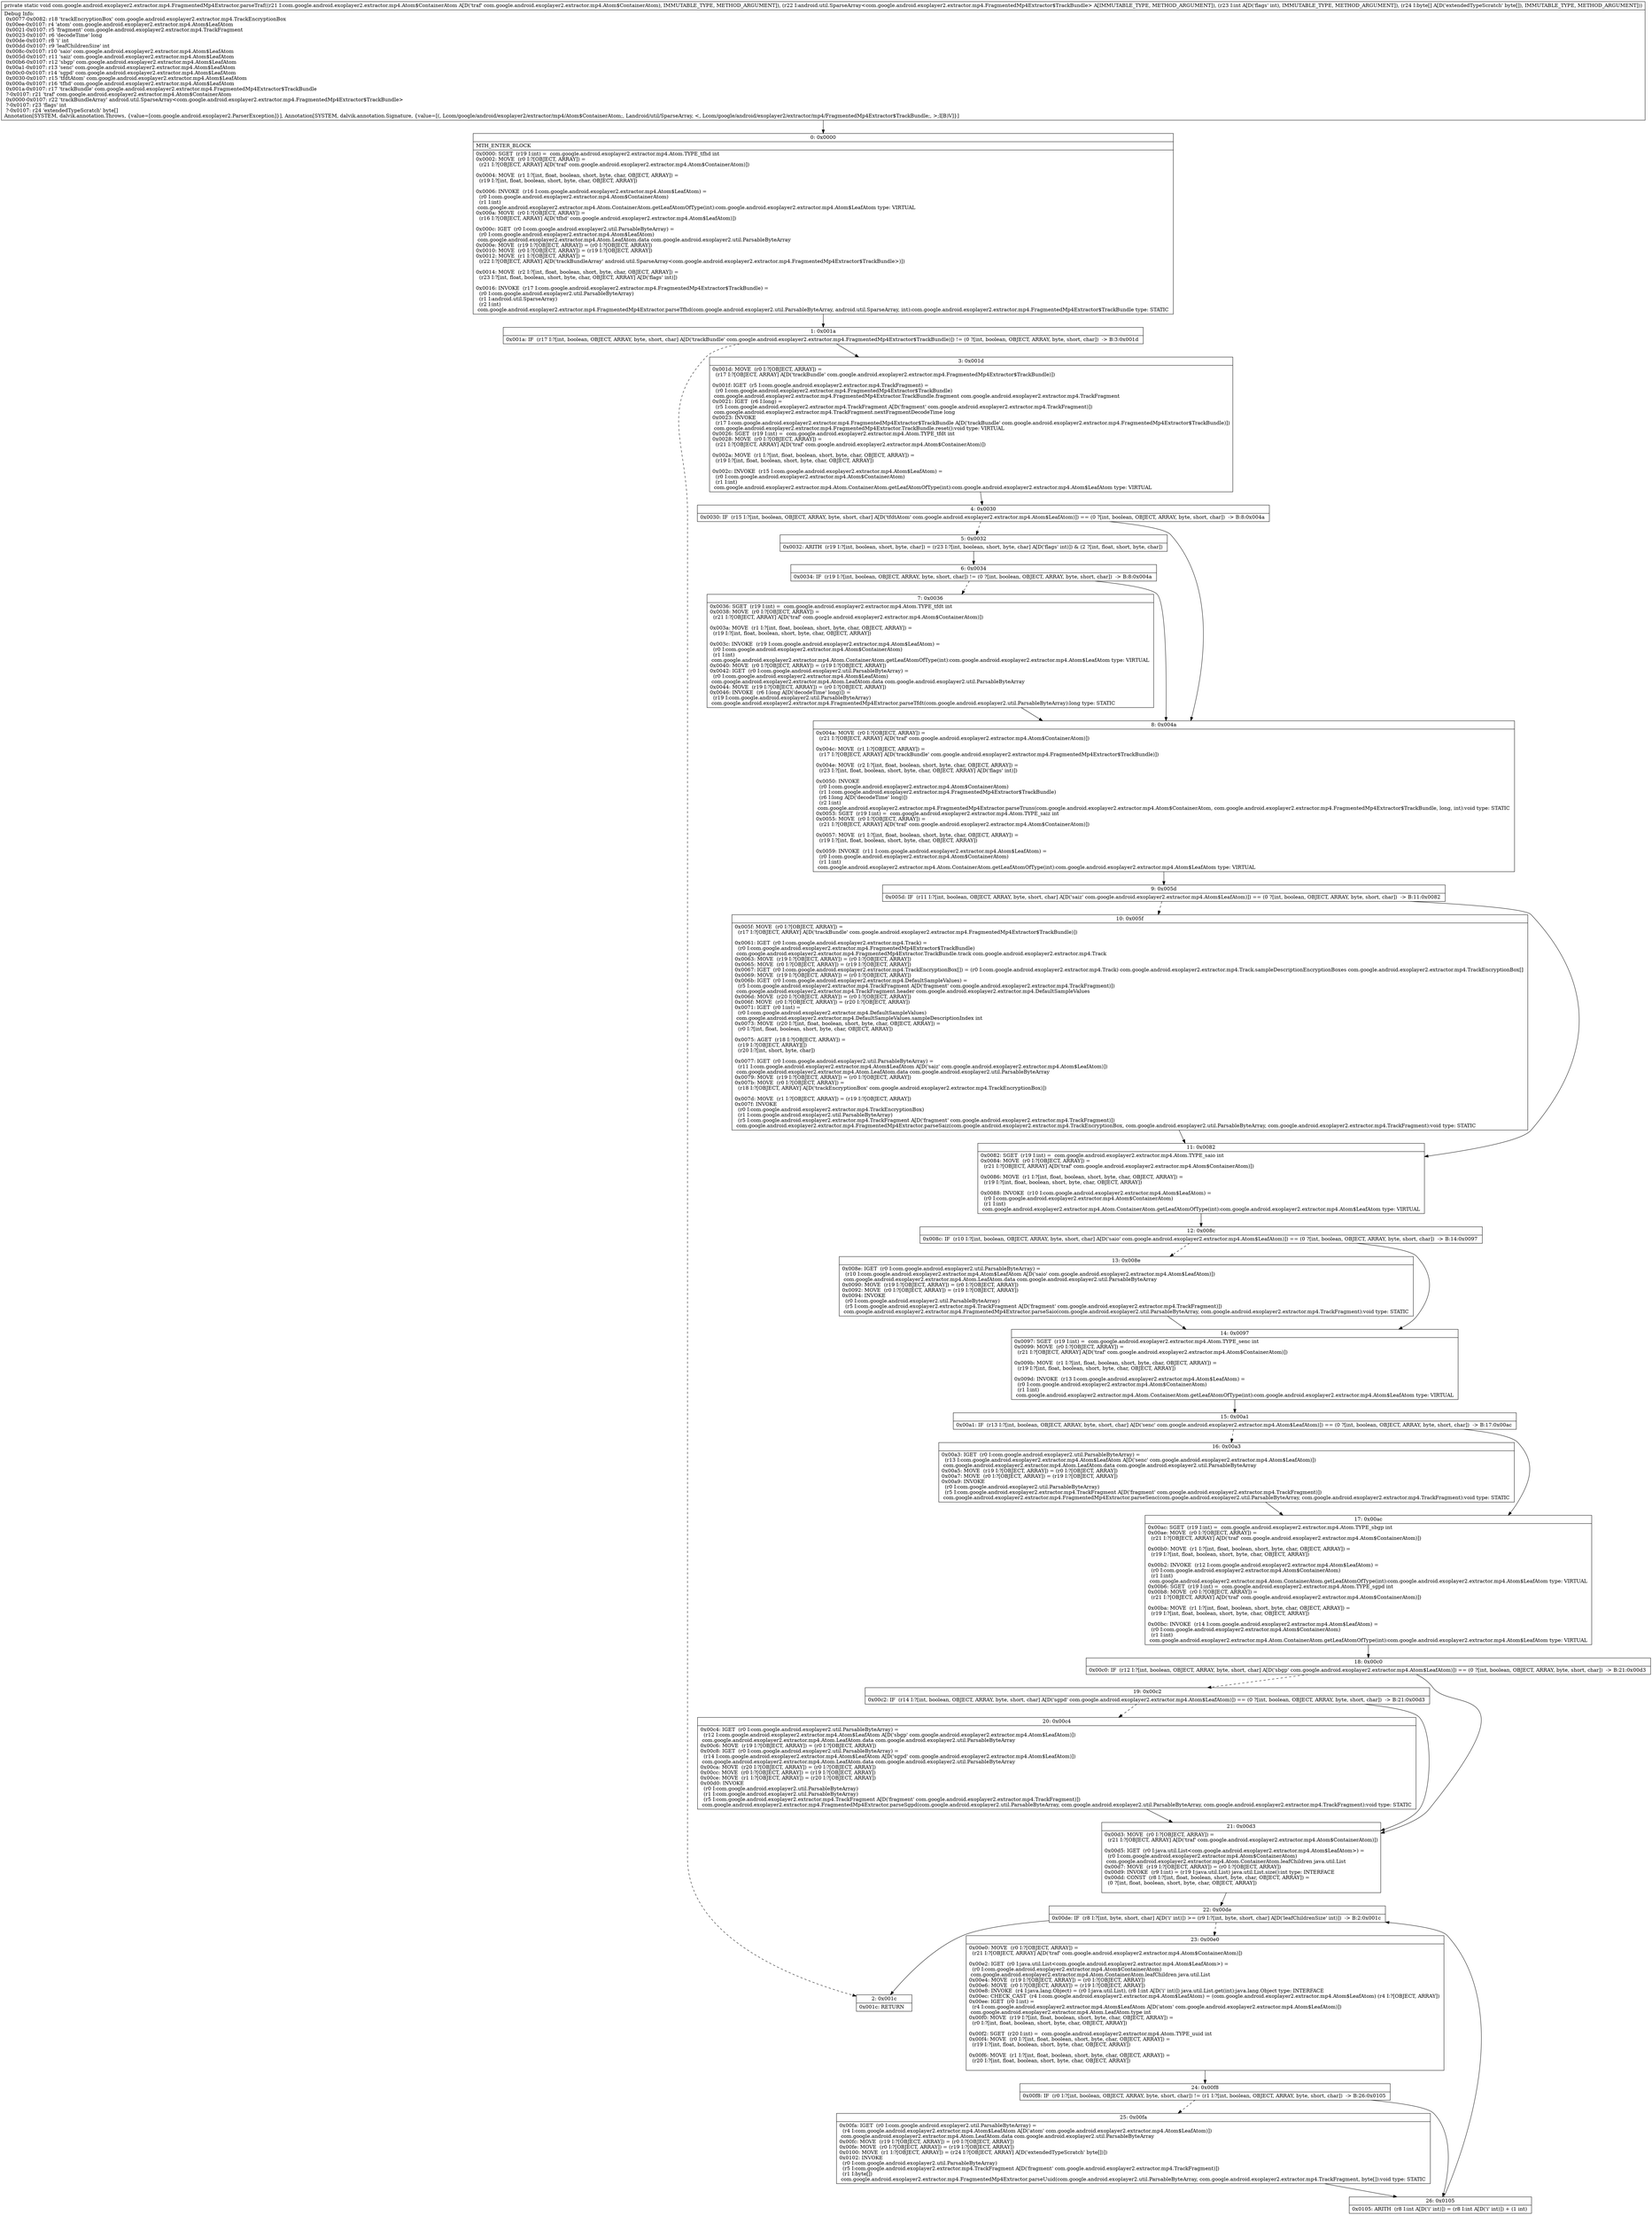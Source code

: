 digraph "CFG forcom.google.android.exoplayer2.extractor.mp4.FragmentedMp4Extractor.parseTraf(Lcom\/google\/android\/exoplayer2\/extractor\/mp4\/Atom$ContainerAtom;Landroid\/util\/SparseArray;I[B)V" {
Node_0 [shape=record,label="{0\:\ 0x0000|MTH_ENTER_BLOCK\l|0x0000: SGET  (r19 I:int) =  com.google.android.exoplayer2.extractor.mp4.Atom.TYPE_tfhd int \l0x0002: MOVE  (r0 I:?[OBJECT, ARRAY]) = \l  (r21 I:?[OBJECT, ARRAY] A[D('traf' com.google.android.exoplayer2.extractor.mp4.Atom$ContainerAtom)])\l \l0x0004: MOVE  (r1 I:?[int, float, boolean, short, byte, char, OBJECT, ARRAY]) = \l  (r19 I:?[int, float, boolean, short, byte, char, OBJECT, ARRAY])\l \l0x0006: INVOKE  (r16 I:com.google.android.exoplayer2.extractor.mp4.Atom$LeafAtom) = \l  (r0 I:com.google.android.exoplayer2.extractor.mp4.Atom$ContainerAtom)\l  (r1 I:int)\l com.google.android.exoplayer2.extractor.mp4.Atom.ContainerAtom.getLeafAtomOfType(int):com.google.android.exoplayer2.extractor.mp4.Atom$LeafAtom type: VIRTUAL \l0x000a: MOVE  (r0 I:?[OBJECT, ARRAY]) = \l  (r16 I:?[OBJECT, ARRAY] A[D('tfhd' com.google.android.exoplayer2.extractor.mp4.Atom$LeafAtom)])\l \l0x000c: IGET  (r0 I:com.google.android.exoplayer2.util.ParsableByteArray) = \l  (r0 I:com.google.android.exoplayer2.extractor.mp4.Atom$LeafAtom)\l com.google.android.exoplayer2.extractor.mp4.Atom.LeafAtom.data com.google.android.exoplayer2.util.ParsableByteArray \l0x000e: MOVE  (r19 I:?[OBJECT, ARRAY]) = (r0 I:?[OBJECT, ARRAY]) \l0x0010: MOVE  (r0 I:?[OBJECT, ARRAY]) = (r19 I:?[OBJECT, ARRAY]) \l0x0012: MOVE  (r1 I:?[OBJECT, ARRAY]) = \l  (r22 I:?[OBJECT, ARRAY] A[D('trackBundleArray' android.util.SparseArray\<com.google.android.exoplayer2.extractor.mp4.FragmentedMp4Extractor$TrackBundle\>)])\l \l0x0014: MOVE  (r2 I:?[int, float, boolean, short, byte, char, OBJECT, ARRAY]) = \l  (r23 I:?[int, float, boolean, short, byte, char, OBJECT, ARRAY] A[D('flags' int)])\l \l0x0016: INVOKE  (r17 I:com.google.android.exoplayer2.extractor.mp4.FragmentedMp4Extractor$TrackBundle) = \l  (r0 I:com.google.android.exoplayer2.util.ParsableByteArray)\l  (r1 I:android.util.SparseArray)\l  (r2 I:int)\l com.google.android.exoplayer2.extractor.mp4.FragmentedMp4Extractor.parseTfhd(com.google.android.exoplayer2.util.ParsableByteArray, android.util.SparseArray, int):com.google.android.exoplayer2.extractor.mp4.FragmentedMp4Extractor$TrackBundle type: STATIC \l}"];
Node_1 [shape=record,label="{1\:\ 0x001a|0x001a: IF  (r17 I:?[int, boolean, OBJECT, ARRAY, byte, short, char] A[D('trackBundle' com.google.android.exoplayer2.extractor.mp4.FragmentedMp4Extractor$TrackBundle)]) != (0 ?[int, boolean, OBJECT, ARRAY, byte, short, char])  \-\> B:3:0x001d \l}"];
Node_2 [shape=record,label="{2\:\ 0x001c|0x001c: RETURN   \l}"];
Node_3 [shape=record,label="{3\:\ 0x001d|0x001d: MOVE  (r0 I:?[OBJECT, ARRAY]) = \l  (r17 I:?[OBJECT, ARRAY] A[D('trackBundle' com.google.android.exoplayer2.extractor.mp4.FragmentedMp4Extractor$TrackBundle)])\l \l0x001f: IGET  (r5 I:com.google.android.exoplayer2.extractor.mp4.TrackFragment) = \l  (r0 I:com.google.android.exoplayer2.extractor.mp4.FragmentedMp4Extractor$TrackBundle)\l com.google.android.exoplayer2.extractor.mp4.FragmentedMp4Extractor.TrackBundle.fragment com.google.android.exoplayer2.extractor.mp4.TrackFragment \l0x0021: IGET  (r6 I:long) = \l  (r5 I:com.google.android.exoplayer2.extractor.mp4.TrackFragment A[D('fragment' com.google.android.exoplayer2.extractor.mp4.TrackFragment)])\l com.google.android.exoplayer2.extractor.mp4.TrackFragment.nextFragmentDecodeTime long \l0x0023: INVOKE  \l  (r17 I:com.google.android.exoplayer2.extractor.mp4.FragmentedMp4Extractor$TrackBundle A[D('trackBundle' com.google.android.exoplayer2.extractor.mp4.FragmentedMp4Extractor$TrackBundle)])\l com.google.android.exoplayer2.extractor.mp4.FragmentedMp4Extractor.TrackBundle.reset():void type: VIRTUAL \l0x0026: SGET  (r19 I:int) =  com.google.android.exoplayer2.extractor.mp4.Atom.TYPE_tfdt int \l0x0028: MOVE  (r0 I:?[OBJECT, ARRAY]) = \l  (r21 I:?[OBJECT, ARRAY] A[D('traf' com.google.android.exoplayer2.extractor.mp4.Atom$ContainerAtom)])\l \l0x002a: MOVE  (r1 I:?[int, float, boolean, short, byte, char, OBJECT, ARRAY]) = \l  (r19 I:?[int, float, boolean, short, byte, char, OBJECT, ARRAY])\l \l0x002c: INVOKE  (r15 I:com.google.android.exoplayer2.extractor.mp4.Atom$LeafAtom) = \l  (r0 I:com.google.android.exoplayer2.extractor.mp4.Atom$ContainerAtom)\l  (r1 I:int)\l com.google.android.exoplayer2.extractor.mp4.Atom.ContainerAtom.getLeafAtomOfType(int):com.google.android.exoplayer2.extractor.mp4.Atom$LeafAtom type: VIRTUAL \l}"];
Node_4 [shape=record,label="{4\:\ 0x0030|0x0030: IF  (r15 I:?[int, boolean, OBJECT, ARRAY, byte, short, char] A[D('tfdtAtom' com.google.android.exoplayer2.extractor.mp4.Atom$LeafAtom)]) == (0 ?[int, boolean, OBJECT, ARRAY, byte, short, char])  \-\> B:8:0x004a \l}"];
Node_5 [shape=record,label="{5\:\ 0x0032|0x0032: ARITH  (r19 I:?[int, boolean, short, byte, char]) = (r23 I:?[int, boolean, short, byte, char] A[D('flags' int)]) & (2 ?[int, float, short, byte, char]) \l}"];
Node_6 [shape=record,label="{6\:\ 0x0034|0x0034: IF  (r19 I:?[int, boolean, OBJECT, ARRAY, byte, short, char]) != (0 ?[int, boolean, OBJECT, ARRAY, byte, short, char])  \-\> B:8:0x004a \l}"];
Node_7 [shape=record,label="{7\:\ 0x0036|0x0036: SGET  (r19 I:int) =  com.google.android.exoplayer2.extractor.mp4.Atom.TYPE_tfdt int \l0x0038: MOVE  (r0 I:?[OBJECT, ARRAY]) = \l  (r21 I:?[OBJECT, ARRAY] A[D('traf' com.google.android.exoplayer2.extractor.mp4.Atom$ContainerAtom)])\l \l0x003a: MOVE  (r1 I:?[int, float, boolean, short, byte, char, OBJECT, ARRAY]) = \l  (r19 I:?[int, float, boolean, short, byte, char, OBJECT, ARRAY])\l \l0x003c: INVOKE  (r19 I:com.google.android.exoplayer2.extractor.mp4.Atom$LeafAtom) = \l  (r0 I:com.google.android.exoplayer2.extractor.mp4.Atom$ContainerAtom)\l  (r1 I:int)\l com.google.android.exoplayer2.extractor.mp4.Atom.ContainerAtom.getLeafAtomOfType(int):com.google.android.exoplayer2.extractor.mp4.Atom$LeafAtom type: VIRTUAL \l0x0040: MOVE  (r0 I:?[OBJECT, ARRAY]) = (r19 I:?[OBJECT, ARRAY]) \l0x0042: IGET  (r0 I:com.google.android.exoplayer2.util.ParsableByteArray) = \l  (r0 I:com.google.android.exoplayer2.extractor.mp4.Atom$LeafAtom)\l com.google.android.exoplayer2.extractor.mp4.Atom.LeafAtom.data com.google.android.exoplayer2.util.ParsableByteArray \l0x0044: MOVE  (r19 I:?[OBJECT, ARRAY]) = (r0 I:?[OBJECT, ARRAY]) \l0x0046: INVOKE  (r6 I:long A[D('decodeTime' long)]) = \l  (r19 I:com.google.android.exoplayer2.util.ParsableByteArray)\l com.google.android.exoplayer2.extractor.mp4.FragmentedMp4Extractor.parseTfdt(com.google.android.exoplayer2.util.ParsableByteArray):long type: STATIC \l}"];
Node_8 [shape=record,label="{8\:\ 0x004a|0x004a: MOVE  (r0 I:?[OBJECT, ARRAY]) = \l  (r21 I:?[OBJECT, ARRAY] A[D('traf' com.google.android.exoplayer2.extractor.mp4.Atom$ContainerAtom)])\l \l0x004c: MOVE  (r1 I:?[OBJECT, ARRAY]) = \l  (r17 I:?[OBJECT, ARRAY] A[D('trackBundle' com.google.android.exoplayer2.extractor.mp4.FragmentedMp4Extractor$TrackBundle)])\l \l0x004e: MOVE  (r2 I:?[int, float, boolean, short, byte, char, OBJECT, ARRAY]) = \l  (r23 I:?[int, float, boolean, short, byte, char, OBJECT, ARRAY] A[D('flags' int)])\l \l0x0050: INVOKE  \l  (r0 I:com.google.android.exoplayer2.extractor.mp4.Atom$ContainerAtom)\l  (r1 I:com.google.android.exoplayer2.extractor.mp4.FragmentedMp4Extractor$TrackBundle)\l  (r6 I:long A[D('decodeTime' long)])\l  (r2 I:int)\l com.google.android.exoplayer2.extractor.mp4.FragmentedMp4Extractor.parseTruns(com.google.android.exoplayer2.extractor.mp4.Atom$ContainerAtom, com.google.android.exoplayer2.extractor.mp4.FragmentedMp4Extractor$TrackBundle, long, int):void type: STATIC \l0x0053: SGET  (r19 I:int) =  com.google.android.exoplayer2.extractor.mp4.Atom.TYPE_saiz int \l0x0055: MOVE  (r0 I:?[OBJECT, ARRAY]) = \l  (r21 I:?[OBJECT, ARRAY] A[D('traf' com.google.android.exoplayer2.extractor.mp4.Atom$ContainerAtom)])\l \l0x0057: MOVE  (r1 I:?[int, float, boolean, short, byte, char, OBJECT, ARRAY]) = \l  (r19 I:?[int, float, boolean, short, byte, char, OBJECT, ARRAY])\l \l0x0059: INVOKE  (r11 I:com.google.android.exoplayer2.extractor.mp4.Atom$LeafAtom) = \l  (r0 I:com.google.android.exoplayer2.extractor.mp4.Atom$ContainerAtom)\l  (r1 I:int)\l com.google.android.exoplayer2.extractor.mp4.Atom.ContainerAtom.getLeafAtomOfType(int):com.google.android.exoplayer2.extractor.mp4.Atom$LeafAtom type: VIRTUAL \l}"];
Node_9 [shape=record,label="{9\:\ 0x005d|0x005d: IF  (r11 I:?[int, boolean, OBJECT, ARRAY, byte, short, char] A[D('saiz' com.google.android.exoplayer2.extractor.mp4.Atom$LeafAtom)]) == (0 ?[int, boolean, OBJECT, ARRAY, byte, short, char])  \-\> B:11:0x0082 \l}"];
Node_10 [shape=record,label="{10\:\ 0x005f|0x005f: MOVE  (r0 I:?[OBJECT, ARRAY]) = \l  (r17 I:?[OBJECT, ARRAY] A[D('trackBundle' com.google.android.exoplayer2.extractor.mp4.FragmentedMp4Extractor$TrackBundle)])\l \l0x0061: IGET  (r0 I:com.google.android.exoplayer2.extractor.mp4.Track) = \l  (r0 I:com.google.android.exoplayer2.extractor.mp4.FragmentedMp4Extractor$TrackBundle)\l com.google.android.exoplayer2.extractor.mp4.FragmentedMp4Extractor.TrackBundle.track com.google.android.exoplayer2.extractor.mp4.Track \l0x0063: MOVE  (r19 I:?[OBJECT, ARRAY]) = (r0 I:?[OBJECT, ARRAY]) \l0x0065: MOVE  (r0 I:?[OBJECT, ARRAY]) = (r19 I:?[OBJECT, ARRAY]) \l0x0067: IGET  (r0 I:com.google.android.exoplayer2.extractor.mp4.TrackEncryptionBox[]) = (r0 I:com.google.android.exoplayer2.extractor.mp4.Track) com.google.android.exoplayer2.extractor.mp4.Track.sampleDescriptionEncryptionBoxes com.google.android.exoplayer2.extractor.mp4.TrackEncryptionBox[] \l0x0069: MOVE  (r19 I:?[OBJECT, ARRAY]) = (r0 I:?[OBJECT, ARRAY]) \l0x006b: IGET  (r0 I:com.google.android.exoplayer2.extractor.mp4.DefaultSampleValues) = \l  (r5 I:com.google.android.exoplayer2.extractor.mp4.TrackFragment A[D('fragment' com.google.android.exoplayer2.extractor.mp4.TrackFragment)])\l com.google.android.exoplayer2.extractor.mp4.TrackFragment.header com.google.android.exoplayer2.extractor.mp4.DefaultSampleValues \l0x006d: MOVE  (r20 I:?[OBJECT, ARRAY]) = (r0 I:?[OBJECT, ARRAY]) \l0x006f: MOVE  (r0 I:?[OBJECT, ARRAY]) = (r20 I:?[OBJECT, ARRAY]) \l0x0071: IGET  (r0 I:int) = \l  (r0 I:com.google.android.exoplayer2.extractor.mp4.DefaultSampleValues)\l com.google.android.exoplayer2.extractor.mp4.DefaultSampleValues.sampleDescriptionIndex int \l0x0073: MOVE  (r20 I:?[int, float, boolean, short, byte, char, OBJECT, ARRAY]) = \l  (r0 I:?[int, float, boolean, short, byte, char, OBJECT, ARRAY])\l \l0x0075: AGET  (r18 I:?[OBJECT, ARRAY]) = \l  (r19 I:?[OBJECT, ARRAY][])\l  (r20 I:?[int, short, byte, char])\l \l0x0077: IGET  (r0 I:com.google.android.exoplayer2.util.ParsableByteArray) = \l  (r11 I:com.google.android.exoplayer2.extractor.mp4.Atom$LeafAtom A[D('saiz' com.google.android.exoplayer2.extractor.mp4.Atom$LeafAtom)])\l com.google.android.exoplayer2.extractor.mp4.Atom.LeafAtom.data com.google.android.exoplayer2.util.ParsableByteArray \l0x0079: MOVE  (r19 I:?[OBJECT, ARRAY]) = (r0 I:?[OBJECT, ARRAY]) \l0x007b: MOVE  (r0 I:?[OBJECT, ARRAY]) = \l  (r18 I:?[OBJECT, ARRAY] A[D('trackEncryptionBox' com.google.android.exoplayer2.extractor.mp4.TrackEncryptionBox)])\l \l0x007d: MOVE  (r1 I:?[OBJECT, ARRAY]) = (r19 I:?[OBJECT, ARRAY]) \l0x007f: INVOKE  \l  (r0 I:com.google.android.exoplayer2.extractor.mp4.TrackEncryptionBox)\l  (r1 I:com.google.android.exoplayer2.util.ParsableByteArray)\l  (r5 I:com.google.android.exoplayer2.extractor.mp4.TrackFragment A[D('fragment' com.google.android.exoplayer2.extractor.mp4.TrackFragment)])\l com.google.android.exoplayer2.extractor.mp4.FragmentedMp4Extractor.parseSaiz(com.google.android.exoplayer2.extractor.mp4.TrackEncryptionBox, com.google.android.exoplayer2.util.ParsableByteArray, com.google.android.exoplayer2.extractor.mp4.TrackFragment):void type: STATIC \l}"];
Node_11 [shape=record,label="{11\:\ 0x0082|0x0082: SGET  (r19 I:int) =  com.google.android.exoplayer2.extractor.mp4.Atom.TYPE_saio int \l0x0084: MOVE  (r0 I:?[OBJECT, ARRAY]) = \l  (r21 I:?[OBJECT, ARRAY] A[D('traf' com.google.android.exoplayer2.extractor.mp4.Atom$ContainerAtom)])\l \l0x0086: MOVE  (r1 I:?[int, float, boolean, short, byte, char, OBJECT, ARRAY]) = \l  (r19 I:?[int, float, boolean, short, byte, char, OBJECT, ARRAY])\l \l0x0088: INVOKE  (r10 I:com.google.android.exoplayer2.extractor.mp4.Atom$LeafAtom) = \l  (r0 I:com.google.android.exoplayer2.extractor.mp4.Atom$ContainerAtom)\l  (r1 I:int)\l com.google.android.exoplayer2.extractor.mp4.Atom.ContainerAtom.getLeafAtomOfType(int):com.google.android.exoplayer2.extractor.mp4.Atom$LeafAtom type: VIRTUAL \l}"];
Node_12 [shape=record,label="{12\:\ 0x008c|0x008c: IF  (r10 I:?[int, boolean, OBJECT, ARRAY, byte, short, char] A[D('saio' com.google.android.exoplayer2.extractor.mp4.Atom$LeafAtom)]) == (0 ?[int, boolean, OBJECT, ARRAY, byte, short, char])  \-\> B:14:0x0097 \l}"];
Node_13 [shape=record,label="{13\:\ 0x008e|0x008e: IGET  (r0 I:com.google.android.exoplayer2.util.ParsableByteArray) = \l  (r10 I:com.google.android.exoplayer2.extractor.mp4.Atom$LeafAtom A[D('saio' com.google.android.exoplayer2.extractor.mp4.Atom$LeafAtom)])\l com.google.android.exoplayer2.extractor.mp4.Atom.LeafAtom.data com.google.android.exoplayer2.util.ParsableByteArray \l0x0090: MOVE  (r19 I:?[OBJECT, ARRAY]) = (r0 I:?[OBJECT, ARRAY]) \l0x0092: MOVE  (r0 I:?[OBJECT, ARRAY]) = (r19 I:?[OBJECT, ARRAY]) \l0x0094: INVOKE  \l  (r0 I:com.google.android.exoplayer2.util.ParsableByteArray)\l  (r5 I:com.google.android.exoplayer2.extractor.mp4.TrackFragment A[D('fragment' com.google.android.exoplayer2.extractor.mp4.TrackFragment)])\l com.google.android.exoplayer2.extractor.mp4.FragmentedMp4Extractor.parseSaio(com.google.android.exoplayer2.util.ParsableByteArray, com.google.android.exoplayer2.extractor.mp4.TrackFragment):void type: STATIC \l}"];
Node_14 [shape=record,label="{14\:\ 0x0097|0x0097: SGET  (r19 I:int) =  com.google.android.exoplayer2.extractor.mp4.Atom.TYPE_senc int \l0x0099: MOVE  (r0 I:?[OBJECT, ARRAY]) = \l  (r21 I:?[OBJECT, ARRAY] A[D('traf' com.google.android.exoplayer2.extractor.mp4.Atom$ContainerAtom)])\l \l0x009b: MOVE  (r1 I:?[int, float, boolean, short, byte, char, OBJECT, ARRAY]) = \l  (r19 I:?[int, float, boolean, short, byte, char, OBJECT, ARRAY])\l \l0x009d: INVOKE  (r13 I:com.google.android.exoplayer2.extractor.mp4.Atom$LeafAtom) = \l  (r0 I:com.google.android.exoplayer2.extractor.mp4.Atom$ContainerAtom)\l  (r1 I:int)\l com.google.android.exoplayer2.extractor.mp4.Atom.ContainerAtom.getLeafAtomOfType(int):com.google.android.exoplayer2.extractor.mp4.Atom$LeafAtom type: VIRTUAL \l}"];
Node_15 [shape=record,label="{15\:\ 0x00a1|0x00a1: IF  (r13 I:?[int, boolean, OBJECT, ARRAY, byte, short, char] A[D('senc' com.google.android.exoplayer2.extractor.mp4.Atom$LeafAtom)]) == (0 ?[int, boolean, OBJECT, ARRAY, byte, short, char])  \-\> B:17:0x00ac \l}"];
Node_16 [shape=record,label="{16\:\ 0x00a3|0x00a3: IGET  (r0 I:com.google.android.exoplayer2.util.ParsableByteArray) = \l  (r13 I:com.google.android.exoplayer2.extractor.mp4.Atom$LeafAtom A[D('senc' com.google.android.exoplayer2.extractor.mp4.Atom$LeafAtom)])\l com.google.android.exoplayer2.extractor.mp4.Atom.LeafAtom.data com.google.android.exoplayer2.util.ParsableByteArray \l0x00a5: MOVE  (r19 I:?[OBJECT, ARRAY]) = (r0 I:?[OBJECT, ARRAY]) \l0x00a7: MOVE  (r0 I:?[OBJECT, ARRAY]) = (r19 I:?[OBJECT, ARRAY]) \l0x00a9: INVOKE  \l  (r0 I:com.google.android.exoplayer2.util.ParsableByteArray)\l  (r5 I:com.google.android.exoplayer2.extractor.mp4.TrackFragment A[D('fragment' com.google.android.exoplayer2.extractor.mp4.TrackFragment)])\l com.google.android.exoplayer2.extractor.mp4.FragmentedMp4Extractor.parseSenc(com.google.android.exoplayer2.util.ParsableByteArray, com.google.android.exoplayer2.extractor.mp4.TrackFragment):void type: STATIC \l}"];
Node_17 [shape=record,label="{17\:\ 0x00ac|0x00ac: SGET  (r19 I:int) =  com.google.android.exoplayer2.extractor.mp4.Atom.TYPE_sbgp int \l0x00ae: MOVE  (r0 I:?[OBJECT, ARRAY]) = \l  (r21 I:?[OBJECT, ARRAY] A[D('traf' com.google.android.exoplayer2.extractor.mp4.Atom$ContainerAtom)])\l \l0x00b0: MOVE  (r1 I:?[int, float, boolean, short, byte, char, OBJECT, ARRAY]) = \l  (r19 I:?[int, float, boolean, short, byte, char, OBJECT, ARRAY])\l \l0x00b2: INVOKE  (r12 I:com.google.android.exoplayer2.extractor.mp4.Atom$LeafAtom) = \l  (r0 I:com.google.android.exoplayer2.extractor.mp4.Atom$ContainerAtom)\l  (r1 I:int)\l com.google.android.exoplayer2.extractor.mp4.Atom.ContainerAtom.getLeafAtomOfType(int):com.google.android.exoplayer2.extractor.mp4.Atom$LeafAtom type: VIRTUAL \l0x00b6: SGET  (r19 I:int) =  com.google.android.exoplayer2.extractor.mp4.Atom.TYPE_sgpd int \l0x00b8: MOVE  (r0 I:?[OBJECT, ARRAY]) = \l  (r21 I:?[OBJECT, ARRAY] A[D('traf' com.google.android.exoplayer2.extractor.mp4.Atom$ContainerAtom)])\l \l0x00ba: MOVE  (r1 I:?[int, float, boolean, short, byte, char, OBJECT, ARRAY]) = \l  (r19 I:?[int, float, boolean, short, byte, char, OBJECT, ARRAY])\l \l0x00bc: INVOKE  (r14 I:com.google.android.exoplayer2.extractor.mp4.Atom$LeafAtom) = \l  (r0 I:com.google.android.exoplayer2.extractor.mp4.Atom$ContainerAtom)\l  (r1 I:int)\l com.google.android.exoplayer2.extractor.mp4.Atom.ContainerAtom.getLeafAtomOfType(int):com.google.android.exoplayer2.extractor.mp4.Atom$LeafAtom type: VIRTUAL \l}"];
Node_18 [shape=record,label="{18\:\ 0x00c0|0x00c0: IF  (r12 I:?[int, boolean, OBJECT, ARRAY, byte, short, char] A[D('sbgp' com.google.android.exoplayer2.extractor.mp4.Atom$LeafAtom)]) == (0 ?[int, boolean, OBJECT, ARRAY, byte, short, char])  \-\> B:21:0x00d3 \l}"];
Node_19 [shape=record,label="{19\:\ 0x00c2|0x00c2: IF  (r14 I:?[int, boolean, OBJECT, ARRAY, byte, short, char] A[D('sgpd' com.google.android.exoplayer2.extractor.mp4.Atom$LeafAtom)]) == (0 ?[int, boolean, OBJECT, ARRAY, byte, short, char])  \-\> B:21:0x00d3 \l}"];
Node_20 [shape=record,label="{20\:\ 0x00c4|0x00c4: IGET  (r0 I:com.google.android.exoplayer2.util.ParsableByteArray) = \l  (r12 I:com.google.android.exoplayer2.extractor.mp4.Atom$LeafAtom A[D('sbgp' com.google.android.exoplayer2.extractor.mp4.Atom$LeafAtom)])\l com.google.android.exoplayer2.extractor.mp4.Atom.LeafAtom.data com.google.android.exoplayer2.util.ParsableByteArray \l0x00c6: MOVE  (r19 I:?[OBJECT, ARRAY]) = (r0 I:?[OBJECT, ARRAY]) \l0x00c8: IGET  (r0 I:com.google.android.exoplayer2.util.ParsableByteArray) = \l  (r14 I:com.google.android.exoplayer2.extractor.mp4.Atom$LeafAtom A[D('sgpd' com.google.android.exoplayer2.extractor.mp4.Atom$LeafAtom)])\l com.google.android.exoplayer2.extractor.mp4.Atom.LeafAtom.data com.google.android.exoplayer2.util.ParsableByteArray \l0x00ca: MOVE  (r20 I:?[OBJECT, ARRAY]) = (r0 I:?[OBJECT, ARRAY]) \l0x00cc: MOVE  (r0 I:?[OBJECT, ARRAY]) = (r19 I:?[OBJECT, ARRAY]) \l0x00ce: MOVE  (r1 I:?[OBJECT, ARRAY]) = (r20 I:?[OBJECT, ARRAY]) \l0x00d0: INVOKE  \l  (r0 I:com.google.android.exoplayer2.util.ParsableByteArray)\l  (r1 I:com.google.android.exoplayer2.util.ParsableByteArray)\l  (r5 I:com.google.android.exoplayer2.extractor.mp4.TrackFragment A[D('fragment' com.google.android.exoplayer2.extractor.mp4.TrackFragment)])\l com.google.android.exoplayer2.extractor.mp4.FragmentedMp4Extractor.parseSgpd(com.google.android.exoplayer2.util.ParsableByteArray, com.google.android.exoplayer2.util.ParsableByteArray, com.google.android.exoplayer2.extractor.mp4.TrackFragment):void type: STATIC \l}"];
Node_21 [shape=record,label="{21\:\ 0x00d3|0x00d3: MOVE  (r0 I:?[OBJECT, ARRAY]) = \l  (r21 I:?[OBJECT, ARRAY] A[D('traf' com.google.android.exoplayer2.extractor.mp4.Atom$ContainerAtom)])\l \l0x00d5: IGET  (r0 I:java.util.List\<com.google.android.exoplayer2.extractor.mp4.Atom$LeafAtom\>) = \l  (r0 I:com.google.android.exoplayer2.extractor.mp4.Atom$ContainerAtom)\l com.google.android.exoplayer2.extractor.mp4.Atom.ContainerAtom.leafChildren java.util.List \l0x00d7: MOVE  (r19 I:?[OBJECT, ARRAY]) = (r0 I:?[OBJECT, ARRAY]) \l0x00d9: INVOKE  (r9 I:int) = (r19 I:java.util.List) java.util.List.size():int type: INTERFACE \l0x00dd: CONST  (r8 I:?[int, float, boolean, short, byte, char, OBJECT, ARRAY]) = \l  (0 ?[int, float, boolean, short, byte, char, OBJECT, ARRAY])\l \l}"];
Node_22 [shape=record,label="{22\:\ 0x00de|0x00de: IF  (r8 I:?[int, byte, short, char] A[D('i' int)]) \>= (r9 I:?[int, byte, short, char] A[D('leafChildrenSize' int)])  \-\> B:2:0x001c \l}"];
Node_23 [shape=record,label="{23\:\ 0x00e0|0x00e0: MOVE  (r0 I:?[OBJECT, ARRAY]) = \l  (r21 I:?[OBJECT, ARRAY] A[D('traf' com.google.android.exoplayer2.extractor.mp4.Atom$ContainerAtom)])\l \l0x00e2: IGET  (r0 I:java.util.List\<com.google.android.exoplayer2.extractor.mp4.Atom$LeafAtom\>) = \l  (r0 I:com.google.android.exoplayer2.extractor.mp4.Atom$ContainerAtom)\l com.google.android.exoplayer2.extractor.mp4.Atom.ContainerAtom.leafChildren java.util.List \l0x00e4: MOVE  (r19 I:?[OBJECT, ARRAY]) = (r0 I:?[OBJECT, ARRAY]) \l0x00e6: MOVE  (r0 I:?[OBJECT, ARRAY]) = (r19 I:?[OBJECT, ARRAY]) \l0x00e8: INVOKE  (r4 I:java.lang.Object) = (r0 I:java.util.List), (r8 I:int A[D('i' int)]) java.util.List.get(int):java.lang.Object type: INTERFACE \l0x00ec: CHECK_CAST  (r4 I:com.google.android.exoplayer2.extractor.mp4.Atom$LeafAtom) = (com.google.android.exoplayer2.extractor.mp4.Atom$LeafAtom) (r4 I:?[OBJECT, ARRAY]) \l0x00ee: IGET  (r0 I:int) = \l  (r4 I:com.google.android.exoplayer2.extractor.mp4.Atom$LeafAtom A[D('atom' com.google.android.exoplayer2.extractor.mp4.Atom$LeafAtom)])\l com.google.android.exoplayer2.extractor.mp4.Atom.LeafAtom.type int \l0x00f0: MOVE  (r19 I:?[int, float, boolean, short, byte, char, OBJECT, ARRAY]) = \l  (r0 I:?[int, float, boolean, short, byte, char, OBJECT, ARRAY])\l \l0x00f2: SGET  (r20 I:int) =  com.google.android.exoplayer2.extractor.mp4.Atom.TYPE_uuid int \l0x00f4: MOVE  (r0 I:?[int, float, boolean, short, byte, char, OBJECT, ARRAY]) = \l  (r19 I:?[int, float, boolean, short, byte, char, OBJECT, ARRAY])\l \l0x00f6: MOVE  (r1 I:?[int, float, boolean, short, byte, char, OBJECT, ARRAY]) = \l  (r20 I:?[int, float, boolean, short, byte, char, OBJECT, ARRAY])\l \l}"];
Node_24 [shape=record,label="{24\:\ 0x00f8|0x00f8: IF  (r0 I:?[int, boolean, OBJECT, ARRAY, byte, short, char]) != (r1 I:?[int, boolean, OBJECT, ARRAY, byte, short, char])  \-\> B:26:0x0105 \l}"];
Node_25 [shape=record,label="{25\:\ 0x00fa|0x00fa: IGET  (r0 I:com.google.android.exoplayer2.util.ParsableByteArray) = \l  (r4 I:com.google.android.exoplayer2.extractor.mp4.Atom$LeafAtom A[D('atom' com.google.android.exoplayer2.extractor.mp4.Atom$LeafAtom)])\l com.google.android.exoplayer2.extractor.mp4.Atom.LeafAtom.data com.google.android.exoplayer2.util.ParsableByteArray \l0x00fc: MOVE  (r19 I:?[OBJECT, ARRAY]) = (r0 I:?[OBJECT, ARRAY]) \l0x00fe: MOVE  (r0 I:?[OBJECT, ARRAY]) = (r19 I:?[OBJECT, ARRAY]) \l0x0100: MOVE  (r1 I:?[OBJECT, ARRAY]) = (r24 I:?[OBJECT, ARRAY] A[D('extendedTypeScratch' byte[])]) \l0x0102: INVOKE  \l  (r0 I:com.google.android.exoplayer2.util.ParsableByteArray)\l  (r5 I:com.google.android.exoplayer2.extractor.mp4.TrackFragment A[D('fragment' com.google.android.exoplayer2.extractor.mp4.TrackFragment)])\l  (r1 I:byte[])\l com.google.android.exoplayer2.extractor.mp4.FragmentedMp4Extractor.parseUuid(com.google.android.exoplayer2.util.ParsableByteArray, com.google.android.exoplayer2.extractor.mp4.TrackFragment, byte[]):void type: STATIC \l}"];
Node_26 [shape=record,label="{26\:\ 0x0105|0x0105: ARITH  (r8 I:int A[D('i' int)]) = (r8 I:int A[D('i' int)]) + (1 int) \l}"];
MethodNode[shape=record,label="{private static void com.google.android.exoplayer2.extractor.mp4.FragmentedMp4Extractor.parseTraf((r21 I:com.google.android.exoplayer2.extractor.mp4.Atom$ContainerAtom A[D('traf' com.google.android.exoplayer2.extractor.mp4.Atom$ContainerAtom), IMMUTABLE_TYPE, METHOD_ARGUMENT]), (r22 I:android.util.SparseArray\<com.google.android.exoplayer2.extractor.mp4.FragmentedMp4Extractor$TrackBundle\> A[IMMUTABLE_TYPE, METHOD_ARGUMENT]), (r23 I:int A[D('flags' int), IMMUTABLE_TYPE, METHOD_ARGUMENT]), (r24 I:byte[] A[D('extendedTypeScratch' byte[]), IMMUTABLE_TYPE, METHOD_ARGUMENT]))  | Debug Info:\l  0x0077\-0x0082: r18 'trackEncryptionBox' com.google.android.exoplayer2.extractor.mp4.TrackEncryptionBox\l  0x00ee\-0x0107: r4 'atom' com.google.android.exoplayer2.extractor.mp4.Atom$LeafAtom\l  0x0021\-0x0107: r5 'fragment' com.google.android.exoplayer2.extractor.mp4.TrackFragment\l  0x0023\-0x0107: r6 'decodeTime' long\l  0x00de\-0x0107: r8 'i' int\l  0x00dd\-0x0107: r9 'leafChildrenSize' int\l  0x008c\-0x0107: r10 'saio' com.google.android.exoplayer2.extractor.mp4.Atom$LeafAtom\l  0x005d\-0x0107: r11 'saiz' com.google.android.exoplayer2.extractor.mp4.Atom$LeafAtom\l  0x00b6\-0x0107: r12 'sbgp' com.google.android.exoplayer2.extractor.mp4.Atom$LeafAtom\l  0x00a1\-0x0107: r13 'senc' com.google.android.exoplayer2.extractor.mp4.Atom$LeafAtom\l  0x00c0\-0x0107: r14 'sgpd' com.google.android.exoplayer2.extractor.mp4.Atom$LeafAtom\l  0x0030\-0x0107: r15 'tfdtAtom' com.google.android.exoplayer2.extractor.mp4.Atom$LeafAtom\l  0x000a\-0x0107: r16 'tfhd' com.google.android.exoplayer2.extractor.mp4.Atom$LeafAtom\l  0x001a\-0x0107: r17 'trackBundle' com.google.android.exoplayer2.extractor.mp4.FragmentedMp4Extractor$TrackBundle\l  ?\-0x0107: r21 'traf' com.google.android.exoplayer2.extractor.mp4.Atom$ContainerAtom\l  0x0000\-0x0107: r22 'trackBundleArray' android.util.SparseArray\<com.google.android.exoplayer2.extractor.mp4.FragmentedMp4Extractor$TrackBundle\>\l  ?\-0x0107: r23 'flags' int\l  ?\-0x0107: r24 'extendedTypeScratch' byte[]\lAnnotation[SYSTEM, dalvik.annotation.Throws, \{value=[com.google.android.exoplayer2.ParserException]\}], Annotation[SYSTEM, dalvik.annotation.Signature, \{value=[(, Lcom\/google\/android\/exoplayer2\/extractor\/mp4\/Atom$ContainerAtom;, Landroid\/util\/SparseArray, \<, Lcom\/google\/android\/exoplayer2\/extractor\/mp4\/FragmentedMp4Extractor$TrackBundle;, \>;I[B)V]\}]\l}"];
MethodNode -> Node_0;
Node_0 -> Node_1;
Node_1 -> Node_2[style=dashed];
Node_1 -> Node_3;
Node_3 -> Node_4;
Node_4 -> Node_5[style=dashed];
Node_4 -> Node_8;
Node_5 -> Node_6;
Node_6 -> Node_7[style=dashed];
Node_6 -> Node_8;
Node_7 -> Node_8;
Node_8 -> Node_9;
Node_9 -> Node_10[style=dashed];
Node_9 -> Node_11;
Node_10 -> Node_11;
Node_11 -> Node_12;
Node_12 -> Node_13[style=dashed];
Node_12 -> Node_14;
Node_13 -> Node_14;
Node_14 -> Node_15;
Node_15 -> Node_16[style=dashed];
Node_15 -> Node_17;
Node_16 -> Node_17;
Node_17 -> Node_18;
Node_18 -> Node_19[style=dashed];
Node_18 -> Node_21;
Node_19 -> Node_20[style=dashed];
Node_19 -> Node_21;
Node_20 -> Node_21;
Node_21 -> Node_22;
Node_22 -> Node_2;
Node_22 -> Node_23[style=dashed];
Node_23 -> Node_24;
Node_24 -> Node_25[style=dashed];
Node_24 -> Node_26;
Node_25 -> Node_26;
Node_26 -> Node_22;
}

